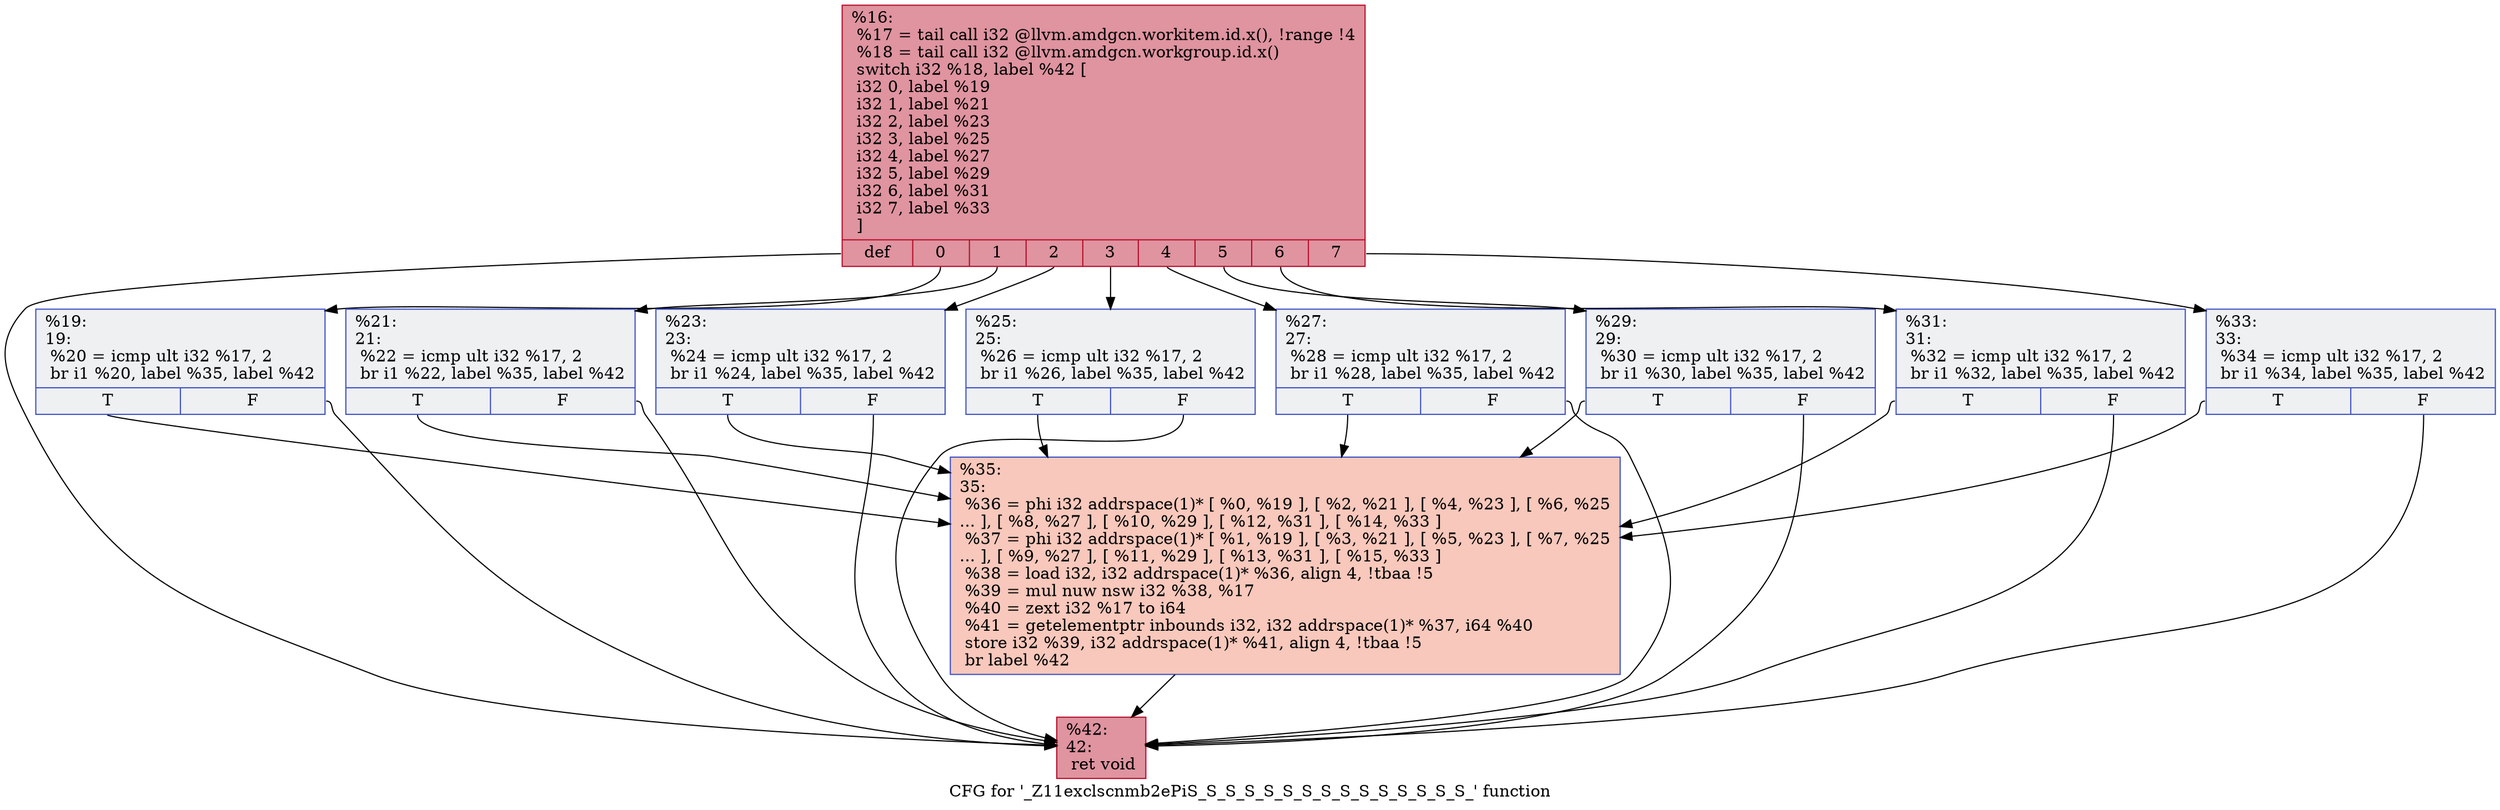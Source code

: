 digraph "CFG for '_Z11exclscnmb2ePiS_S_S_S_S_S_S_S_S_S_S_S_S_S_S_' function" {
	label="CFG for '_Z11exclscnmb2ePiS_S_S_S_S_S_S_S_S_S_S_S_S_S_S_' function";

	Node0x51d4ba0 [shape=record,color="#b70d28ff", style=filled, fillcolor="#b70d2870",label="{%16:\l  %17 = tail call i32 @llvm.amdgcn.workitem.id.x(), !range !4\l  %18 = tail call i32 @llvm.amdgcn.workgroup.id.x()\l  switch i32 %18, label %42 [\l    i32 0, label %19\l    i32 1, label %21\l    i32 2, label %23\l    i32 3, label %25\l    i32 4, label %27\l    i32 5, label %29\l    i32 6, label %31\l    i32 7, label %33\l  ]\l|{<s0>def|<s1>0|<s2>1|<s3>2|<s4>3|<s5>4|<s6>5|<s7>6|<s8>7}}"];
	Node0x51d4ba0:s0 -> Node0x51d6810;
	Node0x51d4ba0:s1 -> Node0x51d6eb0;
	Node0x51d4ba0:s2 -> Node0x51d6f70;
	Node0x51d4ba0:s3 -> Node0x51d7030;
	Node0x51d4ba0:s4 -> Node0x51d70f0;
	Node0x51d4ba0:s5 -> Node0x51d71b0;
	Node0x51d4ba0:s6 -> Node0x51d7270;
	Node0x51d4ba0:s7 -> Node0x51d7330;
	Node0x51d4ba0:s8 -> Node0x51d73f0;
	Node0x51d6eb0 [shape=record,color="#3d50c3ff", style=filled, fillcolor="#d9dce170",label="{%19:\l19:                                               \l  %20 = icmp ult i32 %17, 2\l  br i1 %20, label %35, label %42\l|{<s0>T|<s1>F}}"];
	Node0x51d6eb0:s0 -> Node0x51d77b0;
	Node0x51d6eb0:s1 -> Node0x51d6810;
	Node0x51d6f70 [shape=record,color="#3d50c3ff", style=filled, fillcolor="#d9dce170",label="{%21:\l21:                                               \l  %22 = icmp ult i32 %17, 2\l  br i1 %22, label %35, label %42\l|{<s0>T|<s1>F}}"];
	Node0x51d6f70:s0 -> Node0x51d77b0;
	Node0x51d6f70:s1 -> Node0x51d6810;
	Node0x51d7030 [shape=record,color="#3d50c3ff", style=filled, fillcolor="#d9dce170",label="{%23:\l23:                                               \l  %24 = icmp ult i32 %17, 2\l  br i1 %24, label %35, label %42\l|{<s0>T|<s1>F}}"];
	Node0x51d7030:s0 -> Node0x51d77b0;
	Node0x51d7030:s1 -> Node0x51d6810;
	Node0x51d70f0 [shape=record,color="#3d50c3ff", style=filled, fillcolor="#d9dce170",label="{%25:\l25:                                               \l  %26 = icmp ult i32 %17, 2\l  br i1 %26, label %35, label %42\l|{<s0>T|<s1>F}}"];
	Node0x51d70f0:s0 -> Node0x51d77b0;
	Node0x51d70f0:s1 -> Node0x51d6810;
	Node0x51d71b0 [shape=record,color="#3d50c3ff", style=filled, fillcolor="#d9dce170",label="{%27:\l27:                                               \l  %28 = icmp ult i32 %17, 2\l  br i1 %28, label %35, label %42\l|{<s0>T|<s1>F}}"];
	Node0x51d71b0:s0 -> Node0x51d77b0;
	Node0x51d71b0:s1 -> Node0x51d6810;
	Node0x51d7270 [shape=record,color="#3d50c3ff", style=filled, fillcolor="#d9dce170",label="{%29:\l29:                                               \l  %30 = icmp ult i32 %17, 2\l  br i1 %30, label %35, label %42\l|{<s0>T|<s1>F}}"];
	Node0x51d7270:s0 -> Node0x51d77b0;
	Node0x51d7270:s1 -> Node0x51d6810;
	Node0x51d7330 [shape=record,color="#3d50c3ff", style=filled, fillcolor="#d9dce170",label="{%31:\l31:                                               \l  %32 = icmp ult i32 %17, 2\l  br i1 %32, label %35, label %42\l|{<s0>T|<s1>F}}"];
	Node0x51d7330:s0 -> Node0x51d77b0;
	Node0x51d7330:s1 -> Node0x51d6810;
	Node0x51d73f0 [shape=record,color="#3d50c3ff", style=filled, fillcolor="#d9dce170",label="{%33:\l33:                                               \l  %34 = icmp ult i32 %17, 2\l  br i1 %34, label %35, label %42\l|{<s0>T|<s1>F}}"];
	Node0x51d73f0:s0 -> Node0x51d77b0;
	Node0x51d73f0:s1 -> Node0x51d6810;
	Node0x51d77b0 [shape=record,color="#3d50c3ff", style=filled, fillcolor="#ed836670",label="{%35:\l35:                                               \l  %36 = phi i32 addrspace(1)* [ %0, %19 ], [ %2, %21 ], [ %4, %23 ], [ %6, %25\l... ], [ %8, %27 ], [ %10, %29 ], [ %12, %31 ], [ %14, %33 ]\l  %37 = phi i32 addrspace(1)* [ %1, %19 ], [ %3, %21 ], [ %5, %23 ], [ %7, %25\l... ], [ %9, %27 ], [ %11, %29 ], [ %13, %31 ], [ %15, %33 ]\l  %38 = load i32, i32 addrspace(1)* %36, align 4, !tbaa !5\l  %39 = mul nuw nsw i32 %38, %17\l  %40 = zext i32 %17 to i64\l  %41 = getelementptr inbounds i32, i32 addrspace(1)* %37, i64 %40\l  store i32 %39, i32 addrspace(1)* %41, align 4, !tbaa !5\l  br label %42\l}"];
	Node0x51d77b0 -> Node0x51d6810;
	Node0x51d6810 [shape=record,color="#b70d28ff", style=filled, fillcolor="#b70d2870",label="{%42:\l42:                                               \l  ret void\l}"];
}
